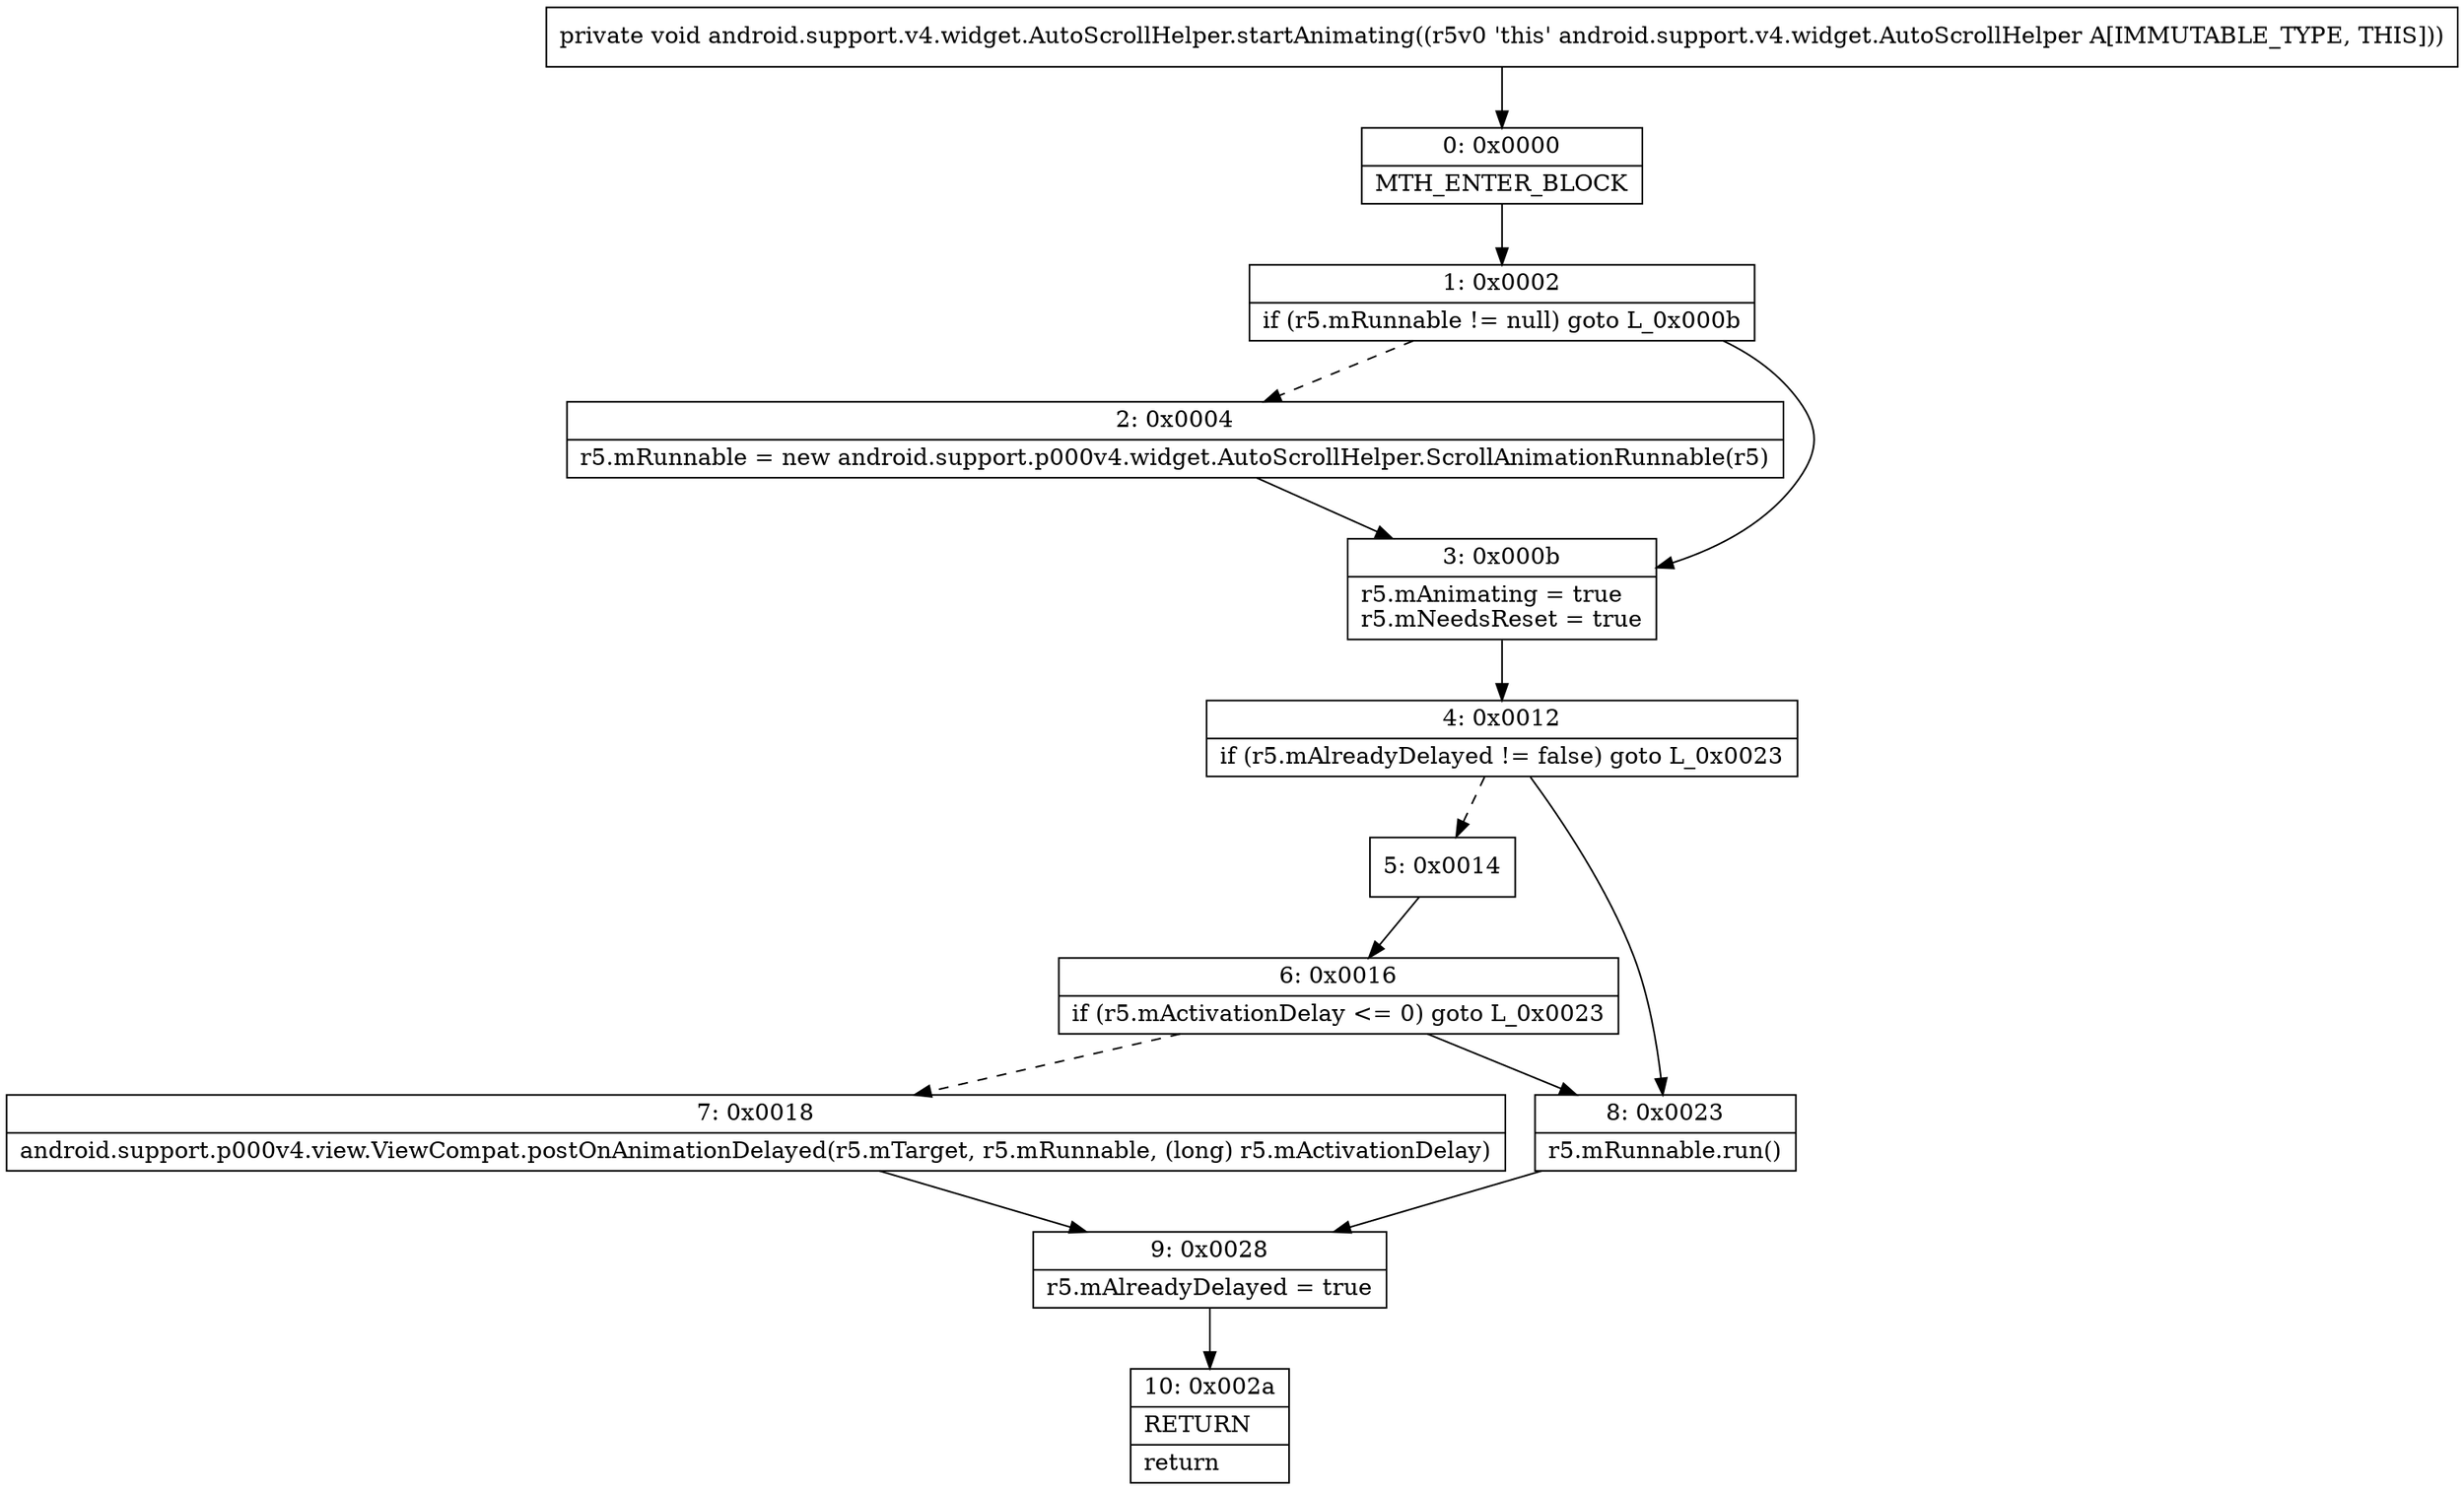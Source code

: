 digraph "CFG forandroid.support.v4.widget.AutoScrollHelper.startAnimating()V" {
Node_0 [shape=record,label="{0\:\ 0x0000|MTH_ENTER_BLOCK\l}"];
Node_1 [shape=record,label="{1\:\ 0x0002|if (r5.mRunnable != null) goto L_0x000b\l}"];
Node_2 [shape=record,label="{2\:\ 0x0004|r5.mRunnable = new android.support.p000v4.widget.AutoScrollHelper.ScrollAnimationRunnable(r5)\l}"];
Node_3 [shape=record,label="{3\:\ 0x000b|r5.mAnimating = true\lr5.mNeedsReset = true\l}"];
Node_4 [shape=record,label="{4\:\ 0x0012|if (r5.mAlreadyDelayed != false) goto L_0x0023\l}"];
Node_5 [shape=record,label="{5\:\ 0x0014}"];
Node_6 [shape=record,label="{6\:\ 0x0016|if (r5.mActivationDelay \<= 0) goto L_0x0023\l}"];
Node_7 [shape=record,label="{7\:\ 0x0018|android.support.p000v4.view.ViewCompat.postOnAnimationDelayed(r5.mTarget, r5.mRunnable, (long) r5.mActivationDelay)\l}"];
Node_8 [shape=record,label="{8\:\ 0x0023|r5.mRunnable.run()\l}"];
Node_9 [shape=record,label="{9\:\ 0x0028|r5.mAlreadyDelayed = true\l}"];
Node_10 [shape=record,label="{10\:\ 0x002a|RETURN\l|return\l}"];
MethodNode[shape=record,label="{private void android.support.v4.widget.AutoScrollHelper.startAnimating((r5v0 'this' android.support.v4.widget.AutoScrollHelper A[IMMUTABLE_TYPE, THIS])) }"];
MethodNode -> Node_0;
Node_0 -> Node_1;
Node_1 -> Node_2[style=dashed];
Node_1 -> Node_3;
Node_2 -> Node_3;
Node_3 -> Node_4;
Node_4 -> Node_5[style=dashed];
Node_4 -> Node_8;
Node_5 -> Node_6;
Node_6 -> Node_7[style=dashed];
Node_6 -> Node_8;
Node_7 -> Node_9;
Node_8 -> Node_9;
Node_9 -> Node_10;
}

